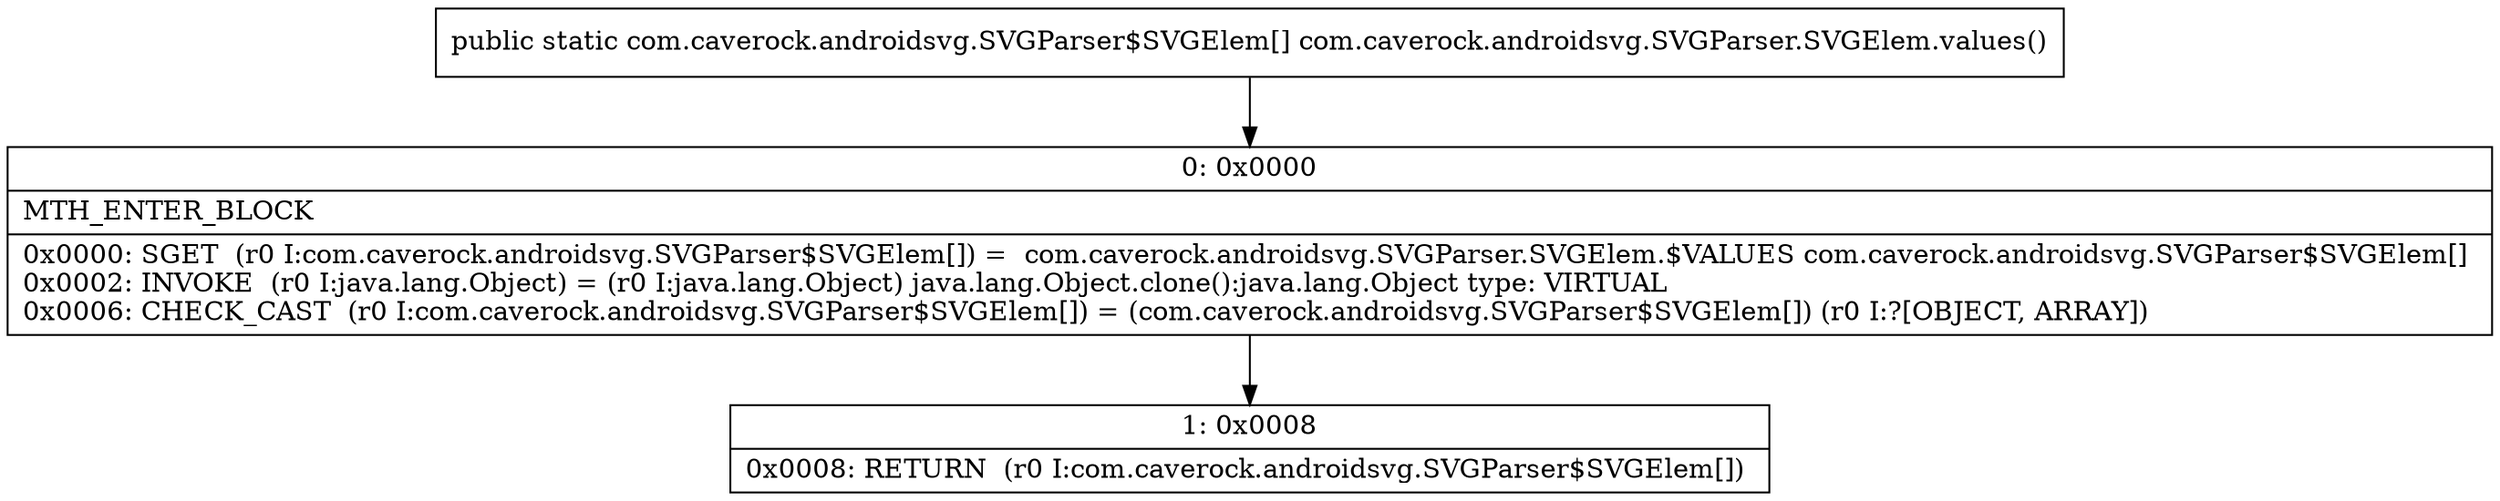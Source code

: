 digraph "CFG forcom.caverock.androidsvg.SVGParser.SVGElem.values()[Lcom\/caverock\/androidsvg\/SVGParser$SVGElem;" {
Node_0 [shape=record,label="{0\:\ 0x0000|MTH_ENTER_BLOCK\l|0x0000: SGET  (r0 I:com.caverock.androidsvg.SVGParser$SVGElem[]) =  com.caverock.androidsvg.SVGParser.SVGElem.$VALUES com.caverock.androidsvg.SVGParser$SVGElem[] \l0x0002: INVOKE  (r0 I:java.lang.Object) = (r0 I:java.lang.Object) java.lang.Object.clone():java.lang.Object type: VIRTUAL \l0x0006: CHECK_CAST  (r0 I:com.caverock.androidsvg.SVGParser$SVGElem[]) = (com.caverock.androidsvg.SVGParser$SVGElem[]) (r0 I:?[OBJECT, ARRAY]) \l}"];
Node_1 [shape=record,label="{1\:\ 0x0008|0x0008: RETURN  (r0 I:com.caverock.androidsvg.SVGParser$SVGElem[]) \l}"];
MethodNode[shape=record,label="{public static com.caverock.androidsvg.SVGParser$SVGElem[] com.caverock.androidsvg.SVGParser.SVGElem.values() }"];
MethodNode -> Node_0;
Node_0 -> Node_1;
}

